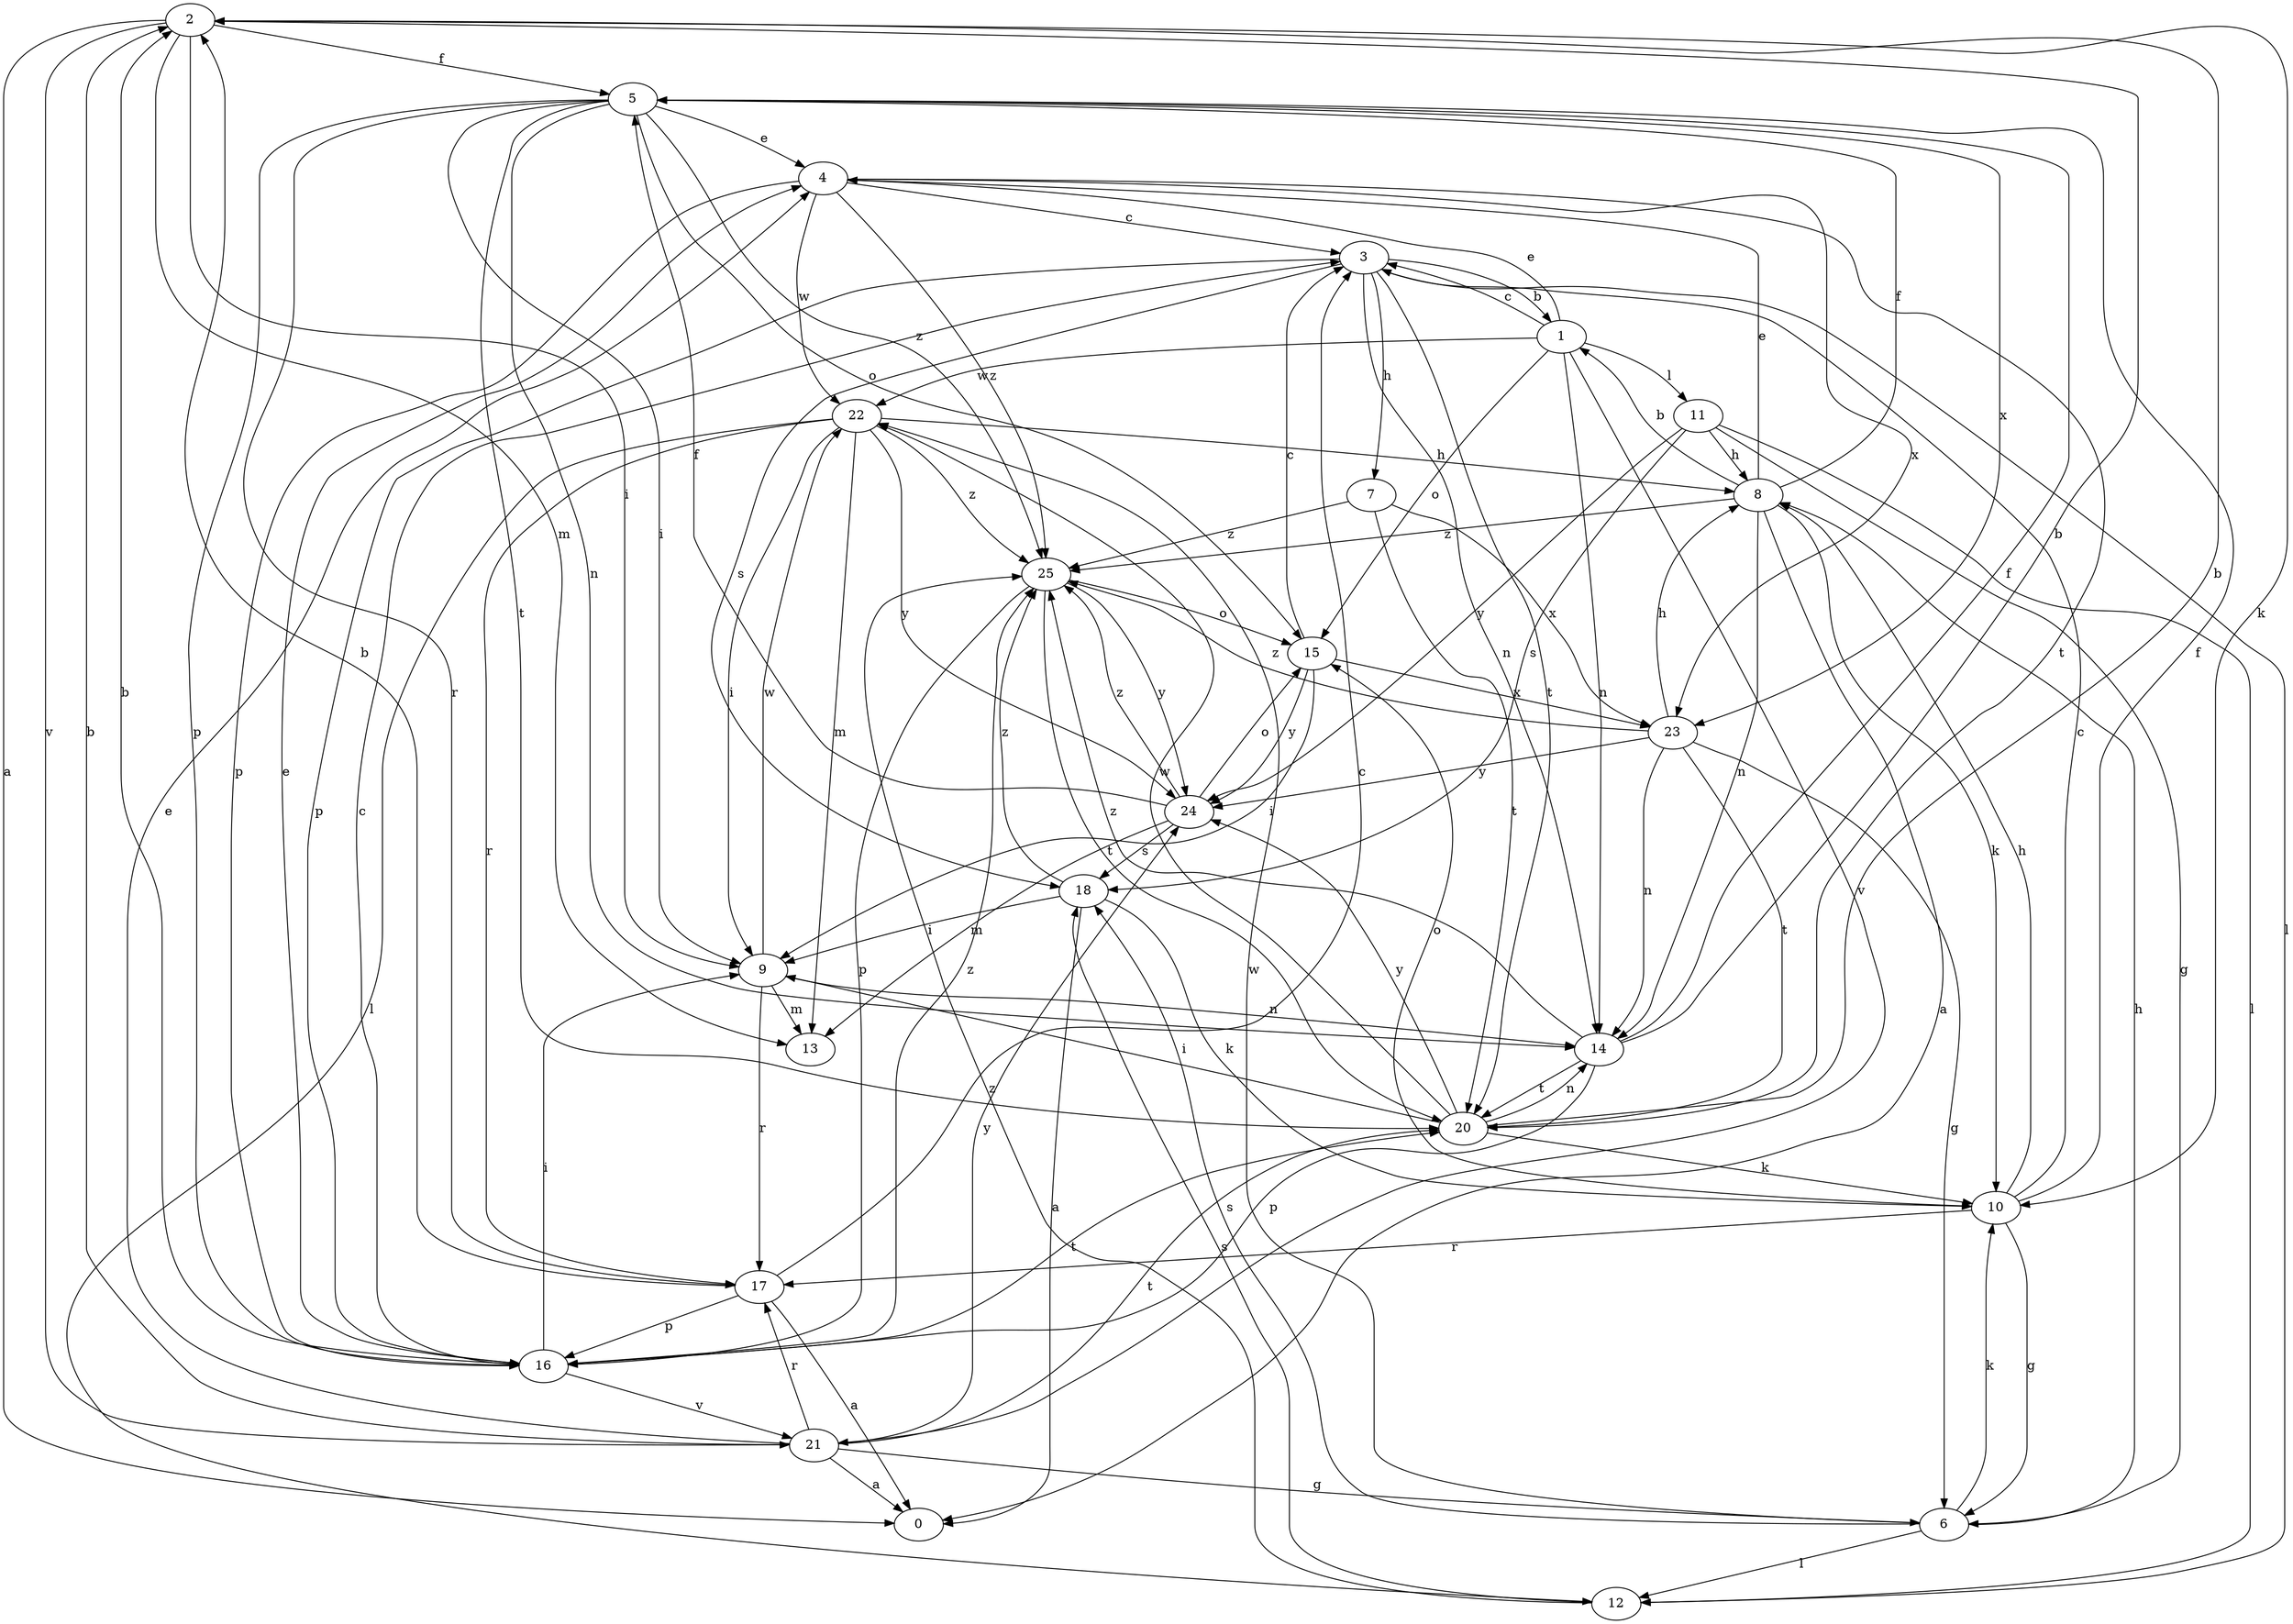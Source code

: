 strict digraph  {
0;
1;
2;
3;
4;
5;
6;
7;
8;
9;
10;
11;
12;
13;
14;
15;
16;
17;
18;
20;
21;
22;
23;
24;
25;
1 -> 3  [label=c];
1 -> 4  [label=e];
1 -> 11  [label=l];
1 -> 14  [label=n];
1 -> 15  [label=o];
1 -> 21  [label=v];
1 -> 22  [label=w];
2 -> 0  [label=a];
2 -> 5  [label=f];
2 -> 9  [label=i];
2 -> 10  [label=k];
2 -> 13  [label=m];
2 -> 21  [label=v];
3 -> 1  [label=b];
3 -> 7  [label=h];
3 -> 12  [label=l];
3 -> 14  [label=n];
3 -> 16  [label=p];
3 -> 18  [label=s];
3 -> 20  [label=t];
4 -> 3  [label=c];
4 -> 16  [label=p];
4 -> 20  [label=t];
4 -> 22  [label=w];
4 -> 23  [label=x];
4 -> 25  [label=z];
5 -> 4  [label=e];
5 -> 9  [label=i];
5 -> 14  [label=n];
5 -> 15  [label=o];
5 -> 16  [label=p];
5 -> 17  [label=r];
5 -> 20  [label=t];
5 -> 23  [label=x];
5 -> 25  [label=z];
6 -> 8  [label=h];
6 -> 10  [label=k];
6 -> 12  [label=l];
6 -> 18  [label=s];
6 -> 22  [label=w];
7 -> 20  [label=t];
7 -> 23  [label=x];
7 -> 25  [label=z];
8 -> 0  [label=a];
8 -> 1  [label=b];
8 -> 4  [label=e];
8 -> 5  [label=f];
8 -> 10  [label=k];
8 -> 14  [label=n];
8 -> 25  [label=z];
9 -> 13  [label=m];
9 -> 14  [label=n];
9 -> 17  [label=r];
9 -> 22  [label=w];
10 -> 3  [label=c];
10 -> 5  [label=f];
10 -> 6  [label=g];
10 -> 8  [label=h];
10 -> 15  [label=o];
10 -> 17  [label=r];
11 -> 6  [label=g];
11 -> 8  [label=h];
11 -> 12  [label=l];
11 -> 18  [label=s];
11 -> 24  [label=y];
12 -> 18  [label=s];
12 -> 25  [label=z];
14 -> 2  [label=b];
14 -> 5  [label=f];
14 -> 16  [label=p];
14 -> 20  [label=t];
14 -> 25  [label=z];
15 -> 3  [label=c];
15 -> 9  [label=i];
15 -> 23  [label=x];
15 -> 24  [label=y];
16 -> 2  [label=b];
16 -> 3  [label=c];
16 -> 4  [label=e];
16 -> 9  [label=i];
16 -> 20  [label=t];
16 -> 21  [label=v];
16 -> 25  [label=z];
17 -> 0  [label=a];
17 -> 2  [label=b];
17 -> 3  [label=c];
17 -> 16  [label=p];
18 -> 0  [label=a];
18 -> 9  [label=i];
18 -> 10  [label=k];
18 -> 25  [label=z];
20 -> 2  [label=b];
20 -> 9  [label=i];
20 -> 10  [label=k];
20 -> 14  [label=n];
20 -> 22  [label=w];
20 -> 24  [label=y];
21 -> 0  [label=a];
21 -> 2  [label=b];
21 -> 4  [label=e];
21 -> 6  [label=g];
21 -> 17  [label=r];
21 -> 20  [label=t];
21 -> 24  [label=y];
22 -> 8  [label=h];
22 -> 9  [label=i];
22 -> 12  [label=l];
22 -> 13  [label=m];
22 -> 17  [label=r];
22 -> 24  [label=y];
22 -> 25  [label=z];
23 -> 6  [label=g];
23 -> 8  [label=h];
23 -> 14  [label=n];
23 -> 20  [label=t];
23 -> 24  [label=y];
23 -> 25  [label=z];
24 -> 5  [label=f];
24 -> 13  [label=m];
24 -> 15  [label=o];
24 -> 18  [label=s];
24 -> 25  [label=z];
25 -> 15  [label=o];
25 -> 16  [label=p];
25 -> 20  [label=t];
25 -> 24  [label=y];
}

